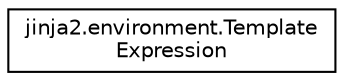 digraph "Graphical Class Hierarchy"
{
 // LATEX_PDF_SIZE
  edge [fontname="Helvetica",fontsize="10",labelfontname="Helvetica",labelfontsize="10"];
  node [fontname="Helvetica",fontsize="10",shape=record];
  rankdir="LR";
  Node0 [label="jinja2.environment.Template\lExpression",height=0.2,width=0.4,color="black", fillcolor="white", style="filled",URL="$classjinja2_1_1environment_1_1TemplateExpression.html",tooltip=" "];
}
